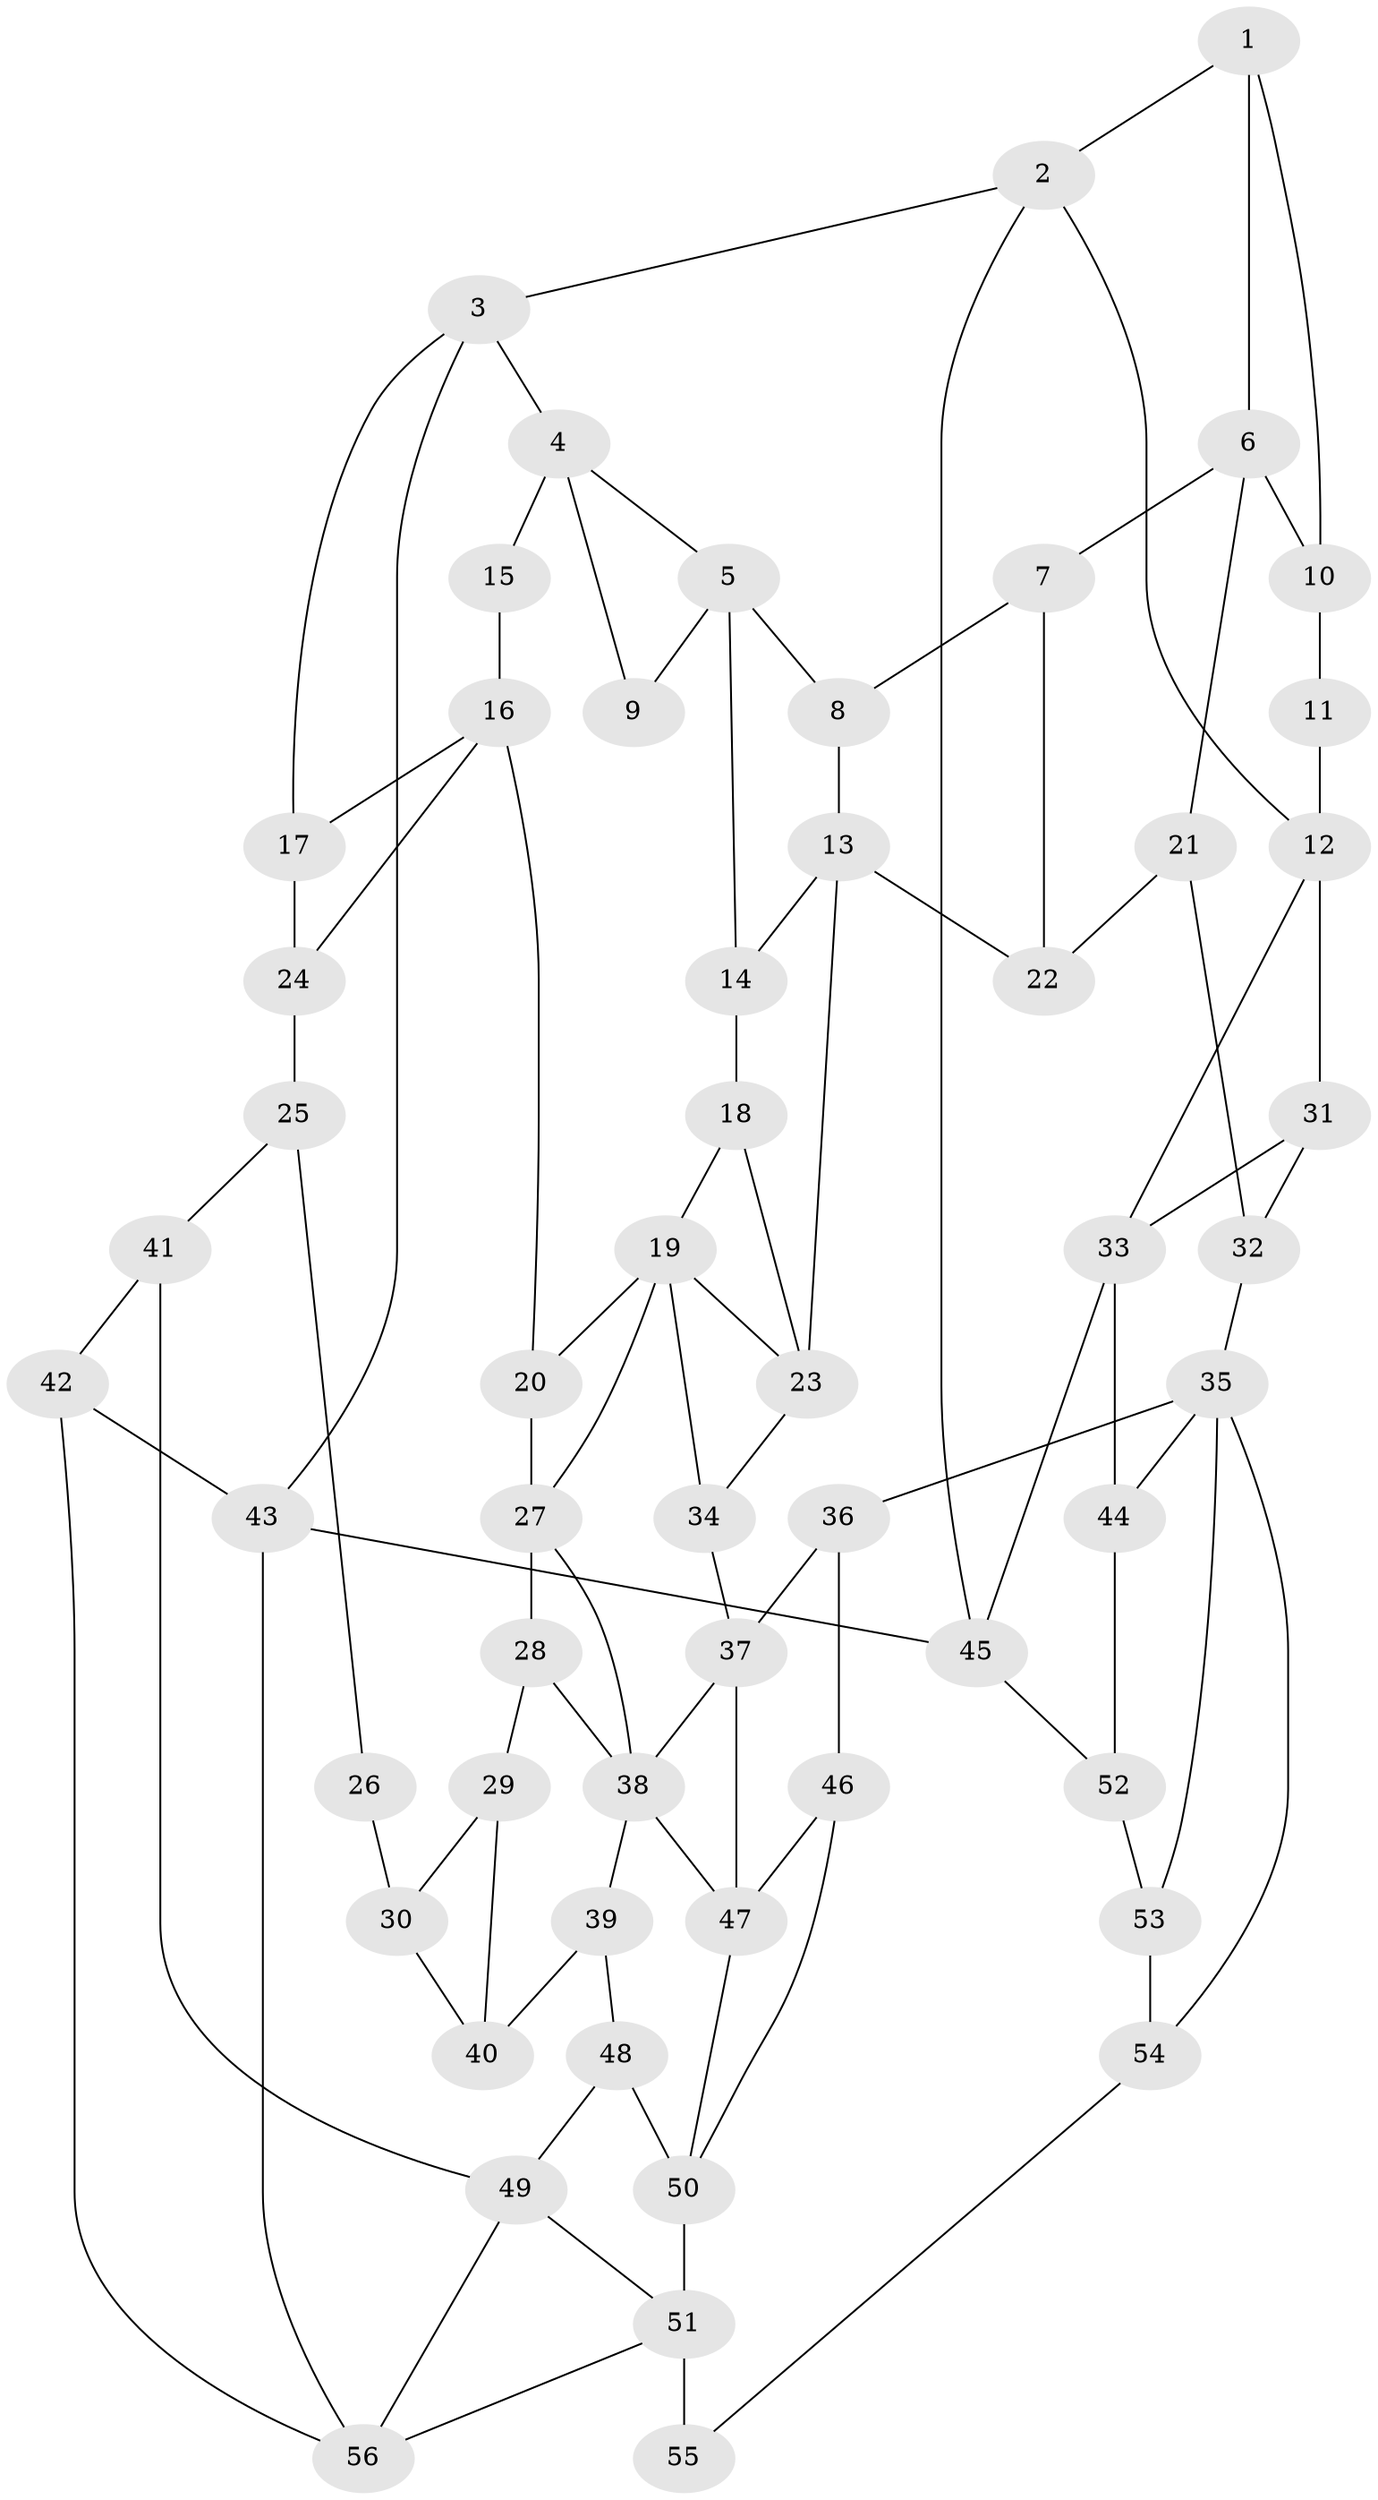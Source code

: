// original degree distribution, {3: 0.05357142857142857, 6: 0.25892857142857145, 5: 0.48214285714285715, 4: 0.20535714285714285}
// Generated by graph-tools (version 1.1) at 2025/38/03/09/25 02:38:28]
// undirected, 56 vertices, 94 edges
graph export_dot {
graph [start="1"]
  node [color=gray90,style=filled];
  1;
  2;
  3;
  4;
  5;
  6;
  7;
  8;
  9;
  10;
  11;
  12;
  13;
  14;
  15;
  16;
  17;
  18;
  19;
  20;
  21;
  22;
  23;
  24;
  25;
  26;
  27;
  28;
  29;
  30;
  31;
  32;
  33;
  34;
  35;
  36;
  37;
  38;
  39;
  40;
  41;
  42;
  43;
  44;
  45;
  46;
  47;
  48;
  49;
  50;
  51;
  52;
  53;
  54;
  55;
  56;
  1 -- 2 [weight=1.0];
  1 -- 6 [weight=1.0];
  1 -- 10 [weight=1.0];
  2 -- 3 [weight=1.0];
  2 -- 12 [weight=1.0];
  2 -- 45 [weight=1.0];
  3 -- 4 [weight=1.0];
  3 -- 17 [weight=1.0];
  3 -- 43 [weight=1.0];
  4 -- 5 [weight=1.0];
  4 -- 9 [weight=1.0];
  4 -- 15 [weight=1.0];
  5 -- 8 [weight=1.0];
  5 -- 9 [weight=1.0];
  5 -- 14 [weight=1.0];
  6 -- 7 [weight=1.0];
  6 -- 10 [weight=3.0];
  6 -- 21 [weight=1.0];
  7 -- 8 [weight=1.0];
  7 -- 22 [weight=1.0];
  8 -- 13 [weight=1.0];
  10 -- 11 [weight=2.0];
  11 -- 12 [weight=2.0];
  12 -- 31 [weight=1.0];
  12 -- 33 [weight=2.0];
  13 -- 14 [weight=1.0];
  13 -- 22 [weight=1.0];
  13 -- 23 [weight=2.0];
  14 -- 18 [weight=1.0];
  15 -- 16 [weight=2.0];
  16 -- 17 [weight=1.0];
  16 -- 20 [weight=1.0];
  16 -- 24 [weight=1.0];
  17 -- 24 [weight=1.0];
  18 -- 19 [weight=1.0];
  18 -- 23 [weight=2.0];
  19 -- 20 [weight=1.0];
  19 -- 23 [weight=1.0];
  19 -- 27 [weight=1.0];
  19 -- 34 [weight=1.0];
  20 -- 27 [weight=1.0];
  21 -- 22 [weight=1.0];
  21 -- 32 [weight=1.0];
  23 -- 34 [weight=1.0];
  24 -- 25 [weight=1.0];
  25 -- 26 [weight=1.0];
  25 -- 41 [weight=1.0];
  26 -- 30 [weight=2.0];
  27 -- 28 [weight=2.0];
  27 -- 38 [weight=1.0];
  28 -- 29 [weight=2.0];
  28 -- 38 [weight=1.0];
  29 -- 30 [weight=3.0];
  29 -- 40 [weight=1.0];
  30 -- 40 [weight=1.0];
  31 -- 32 [weight=1.0];
  31 -- 33 [weight=1.0];
  32 -- 35 [weight=1.0];
  33 -- 44 [weight=2.0];
  33 -- 45 [weight=1.0];
  34 -- 37 [weight=1.0];
  35 -- 36 [weight=2.0];
  35 -- 44 [weight=1.0];
  35 -- 53 [weight=1.0];
  35 -- 54 [weight=1.0];
  36 -- 37 [weight=1.0];
  36 -- 46 [weight=1.0];
  37 -- 38 [weight=1.0];
  37 -- 47 [weight=1.0];
  38 -- 39 [weight=1.0];
  38 -- 47 [weight=1.0];
  39 -- 40 [weight=1.0];
  39 -- 48 [weight=1.0];
  41 -- 42 [weight=1.0];
  41 -- 49 [weight=1.0];
  42 -- 43 [weight=1.0];
  42 -- 56 [weight=1.0];
  43 -- 45 [weight=1.0];
  43 -- 56 [weight=1.0];
  44 -- 52 [weight=1.0];
  45 -- 52 [weight=1.0];
  46 -- 47 [weight=1.0];
  46 -- 50 [weight=1.0];
  47 -- 50 [weight=1.0];
  48 -- 49 [weight=1.0];
  48 -- 50 [weight=1.0];
  49 -- 51 [weight=1.0];
  49 -- 56 [weight=1.0];
  50 -- 51 [weight=2.0];
  51 -- 55 [weight=2.0];
  51 -- 56 [weight=1.0];
  52 -- 53 [weight=1.0];
  53 -- 54 [weight=1.0];
  54 -- 55 [weight=1.0];
}
